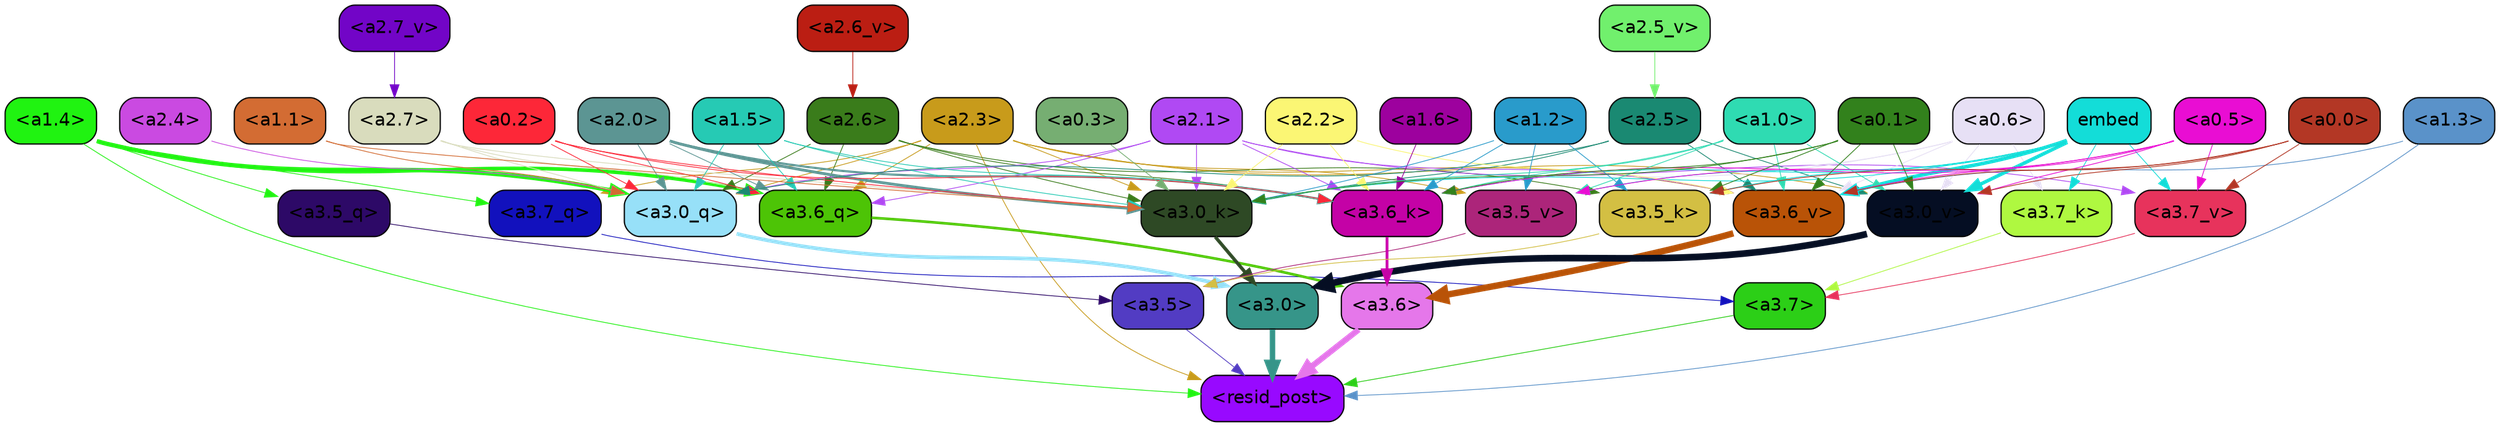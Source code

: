 strict digraph "" {
	graph [bgcolor=transparent,
		layout=dot,
		overlap=false,
		splines=true
	];
	"<a3.7>"	[color=black,
		fillcolor="#2ccf17",
		fontname=Helvetica,
		shape=box,
		style="filled, rounded"];
	"<resid_post>"	[color=black,
		fillcolor="#9809ff",
		fontname=Helvetica,
		shape=box,
		style="filled, rounded"];
	"<a3.7>" -> "<resid_post>"	[color="#2ccf17",
		penwidth=0.6239100098609924];
	"<a3.6>"	[color=black,
		fillcolor="#e577ea",
		fontname=Helvetica,
		shape=box,
		style="filled, rounded"];
	"<a3.6>" -> "<resid_post>"	[color="#e577ea",
		penwidth=4.569062113761902];
	"<a3.5>"	[color=black,
		fillcolor="#523cc3",
		fontname=Helvetica,
		shape=box,
		style="filled, rounded"];
	"<a3.5>" -> "<resid_post>"	[color="#523cc3",
		penwidth=0.6];
	"<a3.0>"	[color=black,
		fillcolor="#369589",
		fontname=Helvetica,
		shape=box,
		style="filled, rounded"];
	"<a3.0>" -> "<resid_post>"	[color="#369589",
		penwidth=4.283544182777405];
	"<a2.3>"	[color=black,
		fillcolor="#c89b1b",
		fontname=Helvetica,
		shape=box,
		style="filled, rounded"];
	"<a2.3>" -> "<resid_post>"	[color="#c89b1b",
		penwidth=0.6];
	"<a3.7_q>"	[color=black,
		fillcolor="#1211bd",
		fontname=Helvetica,
		shape=box,
		style="filled, rounded"];
	"<a2.3>" -> "<a3.7_q>"	[color="#c89b1b",
		penwidth=0.6];
	"<a3.6_q>"	[color=black,
		fillcolor="#4dc406",
		fontname=Helvetica,
		shape=box,
		style="filled, rounded"];
	"<a2.3>" -> "<a3.6_q>"	[color="#c89b1b",
		penwidth=0.6];
	"<a3.0_q>"	[color=black,
		fillcolor="#97e0f8",
		fontname=Helvetica,
		shape=box,
		style="filled, rounded"];
	"<a2.3>" -> "<a3.0_q>"	[color="#c89b1b",
		penwidth=0.6];
	"<a3.0_k>"	[color=black,
		fillcolor="#2e4925",
		fontname=Helvetica,
		shape=box,
		style="filled, rounded"];
	"<a2.3>" -> "<a3.0_k>"	[color="#c89b1b",
		penwidth=0.6];
	"<a3.6_v>"	[color=black,
		fillcolor="#b95307",
		fontname=Helvetica,
		shape=box,
		style="filled, rounded"];
	"<a2.3>" -> "<a3.6_v>"	[color="#c89b1b",
		penwidth=0.6];
	"<a3.5_v>"	[color=black,
		fillcolor="#ac257a",
		fontname=Helvetica,
		shape=box,
		style="filled, rounded"];
	"<a2.3>" -> "<a3.5_v>"	[color="#c89b1b",
		penwidth=0.6];
	"<a3.0_v>"	[color=black,
		fillcolor="#050e23",
		fontname=Helvetica,
		shape=box,
		style="filled, rounded"];
	"<a2.3>" -> "<a3.0_v>"	[color="#c89b1b",
		penwidth=0.6];
	"<a1.4>"	[color=black,
		fillcolor="#20f311",
		fontname=Helvetica,
		shape=box,
		style="filled, rounded"];
	"<a1.4>" -> "<resid_post>"	[color="#20f311",
		penwidth=0.6];
	"<a1.4>" -> "<a3.7_q>"	[color="#20f311",
		penwidth=0.6];
	"<a1.4>" -> "<a3.6_q>"	[color="#20f311",
		penwidth=2.7934007048606873];
	"<a3.5_q>"	[color=black,
		fillcolor="#2d0967",
		fontname=Helvetica,
		shape=box,
		style="filled, rounded"];
	"<a1.4>" -> "<a3.5_q>"	[color="#20f311",
		penwidth=0.6];
	"<a1.4>" -> "<a3.0_q>"	[color="#20f311",
		penwidth=3.340754985809326];
	"<a1.3>"	[color=black,
		fillcolor="#5a92c9",
		fontname=Helvetica,
		shape=box,
		style="filled, rounded"];
	"<a1.3>" -> "<resid_post>"	[color="#5a92c9",
		penwidth=0.6];
	"<a1.3>" -> "<a3.6_v>"	[color="#5a92c9",
		penwidth=0.6];
	"<a3.7_q>" -> "<a3.7>"	[color="#1211bd",
		penwidth=0.6];
	"<a3.6_q>" -> "<a3.6>"	[color="#4dc406",
		penwidth=2.0347584784030914];
	"<a3.5_q>" -> "<a3.5>"	[color="#2d0967",
		penwidth=0.6];
	"<a3.0_q>" -> "<a3.0>"	[color="#97e0f8",
		penwidth=2.8635367155075073];
	"<a3.7_k>"	[color=black,
		fillcolor="#aff840",
		fontname=Helvetica,
		shape=box,
		style="filled, rounded"];
	"<a3.7_k>" -> "<a3.7>"	[color="#aff840",
		penwidth=0.6];
	"<a3.6_k>"	[color=black,
		fillcolor="#c402a6",
		fontname=Helvetica,
		shape=box,
		style="filled, rounded"];
	"<a3.6_k>" -> "<a3.6>"	[color="#c402a6",
		penwidth=2.1760786175727844];
	"<a3.5_k>"	[color=black,
		fillcolor="#d3bf43",
		fontname=Helvetica,
		shape=box,
		style="filled, rounded"];
	"<a3.5_k>" -> "<a3.5>"	[color="#d3bf43",
		penwidth=0.6];
	"<a3.0_k>" -> "<a3.0>"	[color="#2e4925",
		penwidth=2.632905662059784];
	"<a3.7_v>"	[color=black,
		fillcolor="#e7335c",
		fontname=Helvetica,
		shape=box,
		style="filled, rounded"];
	"<a3.7_v>" -> "<a3.7>"	[color="#e7335c",
		penwidth=0.6];
	"<a3.6_v>" -> "<a3.6>"	[color="#b95307",
		penwidth=4.981305837631226];
	"<a3.5_v>" -> "<a3.5>"	[color="#ac257a",
		penwidth=0.6];
	"<a3.0_v>" -> "<a3.0>"	[color="#050e23",
		penwidth=5.168330669403076];
	"<a2.7>"	[color=black,
		fillcolor="#d9dcbd",
		fontname=Helvetica,
		shape=box,
		style="filled, rounded"];
	"<a2.7>" -> "<a3.6_q>"	[color="#d9dcbd",
		penwidth=0.6];
	"<a2.7>" -> "<a3.0_q>"	[color="#d9dcbd",
		penwidth=0.6];
	"<a2.7>" -> "<a3.0_k>"	[color="#d9dcbd",
		penwidth=0.6];
	"<a2.6>"	[color=black,
		fillcolor="#3a7c1b",
		fontname=Helvetica,
		shape=box,
		style="filled, rounded"];
	"<a2.6>" -> "<a3.6_q>"	[color="#3a7c1b",
		penwidth=0.6];
	"<a2.6>" -> "<a3.0_q>"	[color="#3a7c1b",
		penwidth=0.6];
	"<a2.6>" -> "<a3.6_k>"	[color="#3a7c1b",
		penwidth=0.6];
	"<a2.6>" -> "<a3.5_k>"	[color="#3a7c1b",
		penwidth=0.6];
	"<a2.6>" -> "<a3.0_k>"	[color="#3a7c1b",
		penwidth=0.6];
	"<a2.1>"	[color=black,
		fillcolor="#b049f3",
		fontname=Helvetica,
		shape=box,
		style="filled, rounded"];
	"<a2.1>" -> "<a3.6_q>"	[color="#b049f3",
		penwidth=0.6];
	"<a2.1>" -> "<a3.0_q>"	[color="#b049f3",
		penwidth=0.6];
	"<a2.1>" -> "<a3.6_k>"	[color="#b049f3",
		penwidth=0.6];
	"<a2.1>" -> "<a3.0_k>"	[color="#b049f3",
		penwidth=0.6];
	"<a2.1>" -> "<a3.7_v>"	[color="#b049f3",
		penwidth=0.6];
	"<a2.1>" -> "<a3.6_v>"	[color="#b049f3",
		penwidth=0.6];
	"<a2.0>"	[color=black,
		fillcolor="#5c9593",
		fontname=Helvetica,
		shape=box,
		style="filled, rounded"];
	"<a2.0>" -> "<a3.6_q>"	[color="#5c9593",
		penwidth=0.6];
	"<a2.0>" -> "<a3.0_q>"	[color="#5c9593",
		penwidth=0.6];
	"<a2.0>" -> "<a3.6_k>"	[color="#5c9593",
		penwidth=1.6382827460765839];
	"<a2.0>" -> "<a3.0_k>"	[color="#5c9593",
		penwidth=2.161143198609352];
	"<a1.5>"	[color=black,
		fillcolor="#26cab4",
		fontname=Helvetica,
		shape=box,
		style="filled, rounded"];
	"<a1.5>" -> "<a3.6_q>"	[color="#26cab4",
		penwidth=0.6];
	"<a1.5>" -> "<a3.0_q>"	[color="#26cab4",
		penwidth=0.6];
	"<a1.5>" -> "<a3.6_k>"	[color="#26cab4",
		penwidth=0.6];
	"<a1.5>" -> "<a3.0_k>"	[color="#26cab4",
		penwidth=0.6];
	"<a0.2>"	[color=black,
		fillcolor="#fd2738",
		fontname=Helvetica,
		shape=box,
		style="filled, rounded"];
	"<a0.2>" -> "<a3.6_q>"	[color="#fd2738",
		penwidth=0.6];
	"<a0.2>" -> "<a3.0_q>"	[color="#fd2738",
		penwidth=0.6];
	"<a0.2>" -> "<a3.6_k>"	[color="#fd2738",
		penwidth=0.6];
	"<a0.2>" -> "<a3.0_k>"	[color="#fd2738",
		penwidth=0.6];
	"<a2.5>"	[color=black,
		fillcolor="#1a8972",
		fontname=Helvetica,
		shape=box,
		style="filled, rounded"];
	"<a2.5>" -> "<a3.0_q>"	[color="#1a8972",
		penwidth=0.6];
	"<a2.5>" -> "<a3.0_k>"	[color="#1a8972",
		penwidth=0.6];
	"<a2.5>" -> "<a3.6_v>"	[color="#1a8972",
		penwidth=0.6];
	"<a2.5>" -> "<a3.0_v>"	[color="#1a8972",
		penwidth=0.6];
	"<a2.4>"	[color=black,
		fillcolor="#ca4ae1",
		fontname=Helvetica,
		shape=box,
		style="filled, rounded"];
	"<a2.4>" -> "<a3.0_q>"	[color="#ca4ae1",
		penwidth=0.6];
	"<a1.1>"	[color=black,
		fillcolor="#d36c33",
		fontname=Helvetica,
		shape=box,
		style="filled, rounded"];
	"<a1.1>" -> "<a3.0_q>"	[color="#d36c33",
		penwidth=0.6];
	"<a1.1>" -> "<a3.0_k>"	[color="#d36c33",
		penwidth=0.6];
	"<a0.6>"	[color=black,
		fillcolor="#e7e0f5",
		fontname=Helvetica,
		shape=box,
		style="filled, rounded"];
	"<a0.6>" -> "<a3.7_k>"	[color="#e7e0f5",
		penwidth=0.6];
	"<a0.6>" -> "<a3.6_k>"	[color="#e7e0f5",
		penwidth=0.6];
	"<a0.6>" -> "<a3.0_k>"	[color="#e7e0f5",
		penwidth=0.6];
	"<a0.6>" -> "<a3.6_v>"	[color="#e7e0f5",
		penwidth=0.6];
	"<a0.6>" -> "<a3.0_v>"	[color="#e7e0f5",
		penwidth=0.6];
	embed	[color=black,
		fillcolor="#13ddd8",
		fontname=Helvetica,
		shape=box,
		style="filled, rounded"];
	embed -> "<a3.7_k>"	[color="#13ddd8",
		penwidth=0.6];
	embed -> "<a3.6_k>"	[color="#13ddd8",
		penwidth=0.6];
	embed -> "<a3.5_k>"	[color="#13ddd8",
		penwidth=0.6];
	embed -> "<a3.0_k>"	[color="#13ddd8",
		penwidth=0.6];
	embed -> "<a3.7_v>"	[color="#13ddd8",
		penwidth=0.6];
	embed -> "<a3.6_v>"	[color="#13ddd8",
		penwidth=2.7825746536254883];
	embed -> "<a3.5_v>"	[color="#13ddd8",
		penwidth=0.6];
	embed -> "<a3.0_v>"	[color="#13ddd8",
		penwidth=2.6950180530548096];
	"<a2.2>"	[color=black,
		fillcolor="#fbf674",
		fontname=Helvetica,
		shape=box,
		style="filled, rounded"];
	"<a2.2>" -> "<a3.6_k>"	[color="#fbf674",
		penwidth=0.6];
	"<a2.2>" -> "<a3.0_k>"	[color="#fbf674",
		penwidth=0.6];
	"<a2.2>" -> "<a3.6_v>"	[color="#fbf674",
		penwidth=0.6];
	"<a1.6>"	[color=black,
		fillcolor="#9d019e",
		fontname=Helvetica,
		shape=box,
		style="filled, rounded"];
	"<a1.6>" -> "<a3.6_k>"	[color="#9d019e",
		penwidth=0.6];
	"<a1.2>"	[color=black,
		fillcolor="#299bcb",
		fontname=Helvetica,
		shape=box,
		style="filled, rounded"];
	"<a1.2>" -> "<a3.6_k>"	[color="#299bcb",
		penwidth=0.6];
	"<a1.2>" -> "<a3.5_k>"	[color="#299bcb",
		penwidth=0.6];
	"<a1.2>" -> "<a3.0_k>"	[color="#299bcb",
		penwidth=0.6];
	"<a1.2>" -> "<a3.5_v>"	[color="#299bcb",
		penwidth=0.6];
	"<a1.0>"	[color=black,
		fillcolor="#2fdbb2",
		fontname=Helvetica,
		shape=box,
		style="filled, rounded"];
	"<a1.0>" -> "<a3.6_k>"	[color="#2fdbb2",
		penwidth=0.6];
	"<a1.0>" -> "<a3.0_k>"	[color="#2fdbb2",
		penwidth=0.6];
	"<a1.0>" -> "<a3.6_v>"	[color="#2fdbb2",
		penwidth=0.6];
	"<a1.0>" -> "<a3.5_v>"	[color="#2fdbb2",
		penwidth=0.6];
	"<a1.0>" -> "<a3.0_v>"	[color="#2fdbb2",
		penwidth=0.6];
	"<a0.5>"	[color=black,
		fillcolor="#e90dd3",
		fontname=Helvetica,
		shape=box,
		style="filled, rounded"];
	"<a0.5>" -> "<a3.6_k>"	[color="#e90dd3",
		penwidth=0.6];
	"<a0.5>" -> "<a3.7_v>"	[color="#e90dd3",
		penwidth=0.6];
	"<a0.5>" -> "<a3.6_v>"	[color="#e90dd3",
		penwidth=0.6];
	"<a0.5>" -> "<a3.5_v>"	[color="#e90dd3",
		penwidth=0.6];
	"<a0.5>" -> "<a3.0_v>"	[color="#e90dd3",
		penwidth=0.6];
	"<a0.1>"	[color=black,
		fillcolor="#32811c",
		fontname=Helvetica,
		shape=box,
		style="filled, rounded"];
	"<a0.1>" -> "<a3.6_k>"	[color="#32811c",
		penwidth=0.6];
	"<a0.1>" -> "<a3.5_k>"	[color="#32811c",
		penwidth=0.6];
	"<a0.1>" -> "<a3.0_k>"	[color="#32811c",
		penwidth=0.6];
	"<a0.1>" -> "<a3.6_v>"	[color="#32811c",
		penwidth=0.6];
	"<a0.1>" -> "<a3.0_v>"	[color="#32811c",
		penwidth=0.6];
	"<a0.0>"	[color=black,
		fillcolor="#b33725",
		fontname=Helvetica,
		shape=box,
		style="filled, rounded"];
	"<a0.0>" -> "<a3.5_k>"	[color="#b33725",
		penwidth=0.6];
	"<a0.0>" -> "<a3.7_v>"	[color="#b33725",
		penwidth=0.6];
	"<a0.0>" -> "<a3.6_v>"	[color="#b33725",
		penwidth=0.6];
	"<a0.0>" -> "<a3.0_v>"	[color="#b33725",
		penwidth=0.6];
	"<a0.3>"	[color=black,
		fillcolor="#76ae72",
		fontname=Helvetica,
		shape=box,
		style="filled, rounded"];
	"<a0.3>" -> "<a3.0_k>"	[color="#76ae72",
		penwidth=0.6];
	"<a2.7_v>"	[color=black,
		fillcolor="#7205c7",
		fontname=Helvetica,
		shape=box,
		style="filled, rounded"];
	"<a2.7_v>" -> "<a2.7>"	[color="#7205c7",
		penwidth=0.6];
	"<a2.6_v>"	[color=black,
		fillcolor="#bb1e13",
		fontname=Helvetica,
		shape=box,
		style="filled, rounded"];
	"<a2.6_v>" -> "<a2.6>"	[color="#bb1e13",
		penwidth=0.6];
	"<a2.5_v>"	[color=black,
		fillcolor="#71f06d",
		fontname=Helvetica,
		shape=box,
		style="filled, rounded"];
	"<a2.5_v>" -> "<a2.5>"	[color="#71f06d",
		penwidth=0.6];
}
